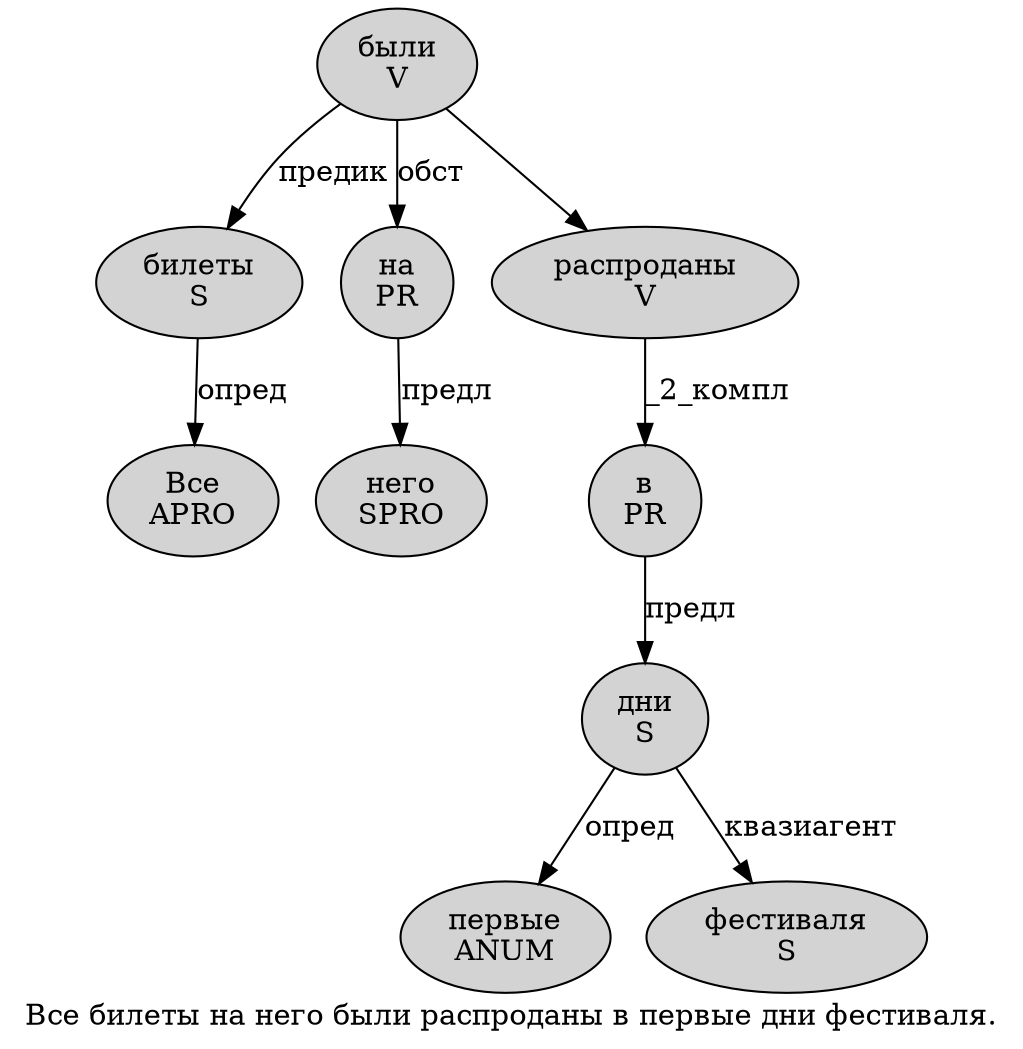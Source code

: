 digraph SENTENCE_1547 {
	graph [label="Все билеты на него были распроданы в первые дни фестиваля."]
	node [style=filled]
		0 [label="Все
APRO" color="" fillcolor=lightgray penwidth=1 shape=ellipse]
		1 [label="билеты
S" color="" fillcolor=lightgray penwidth=1 shape=ellipse]
		2 [label="на
PR" color="" fillcolor=lightgray penwidth=1 shape=ellipse]
		3 [label="него
SPRO" color="" fillcolor=lightgray penwidth=1 shape=ellipse]
		4 [label="были
V" color="" fillcolor=lightgray penwidth=1 shape=ellipse]
		5 [label="распроданы
V" color="" fillcolor=lightgray penwidth=1 shape=ellipse]
		6 [label="в
PR" color="" fillcolor=lightgray penwidth=1 shape=ellipse]
		7 [label="первые
ANUM" color="" fillcolor=lightgray penwidth=1 shape=ellipse]
		8 [label="дни
S" color="" fillcolor=lightgray penwidth=1 shape=ellipse]
		9 [label="фестиваля
S" color="" fillcolor=lightgray penwidth=1 shape=ellipse]
			2 -> 3 [label="предл"]
			6 -> 8 [label="предл"]
			4 -> 1 [label="предик"]
			4 -> 2 [label="обст"]
			4 -> 5
			8 -> 7 [label="опред"]
			8 -> 9 [label="квазиагент"]
			1 -> 0 [label="опред"]
			5 -> 6 [label="_2_компл"]
}